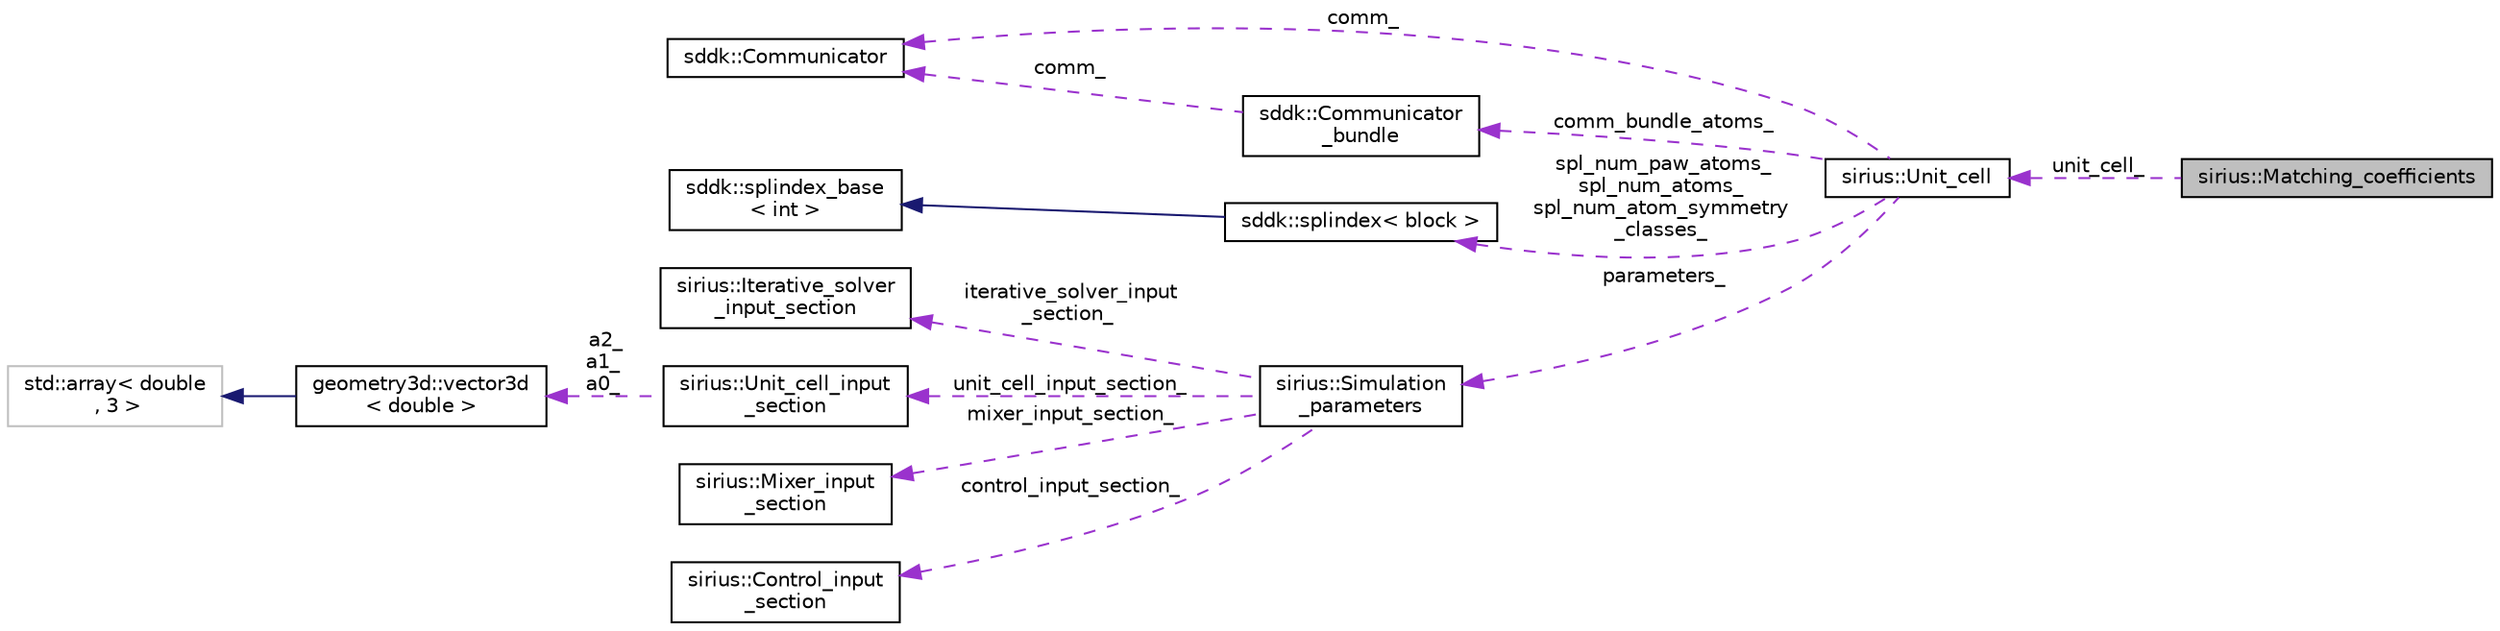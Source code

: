 digraph "sirius::Matching_coefficients"
{
 // INTERACTIVE_SVG=YES
  edge [fontname="Helvetica",fontsize="10",labelfontname="Helvetica",labelfontsize="10"];
  node [fontname="Helvetica",fontsize="10",shape=record];
  rankdir="LR";
  Node1 [label="sirius::Matching_coefficients",height=0.2,width=0.4,color="black", fillcolor="grey75", style="filled", fontcolor="black"];
  Node2 -> Node1 [dir="back",color="darkorchid3",fontsize="10",style="dashed",label=" unit_cell_" ,fontname="Helvetica"];
  Node2 [label="sirius::Unit_cell",height=0.2,width=0.4,color="black", fillcolor="white", style="filled",URL="$classsirius_1_1_unit__cell.html"];
  Node3 -> Node2 [dir="back",color="darkorchid3",fontsize="10",style="dashed",label=" comm_bundle_atoms_" ,fontname="Helvetica"];
  Node3 [label="sddk::Communicator\l_bundle",height=0.2,width=0.4,color="black", fillcolor="white", style="filled",URL="$classsddk_1_1_communicator__bundle.html",tooltip="A bundle of MPI communicators. "];
  Node4 -> Node3 [dir="back",color="darkorchid3",fontsize="10",style="dashed",label=" comm_" ,fontname="Helvetica"];
  Node4 [label="sddk::Communicator",height=0.2,width=0.4,color="black", fillcolor="white", style="filled",URL="$classsddk_1_1_communicator.html",tooltip="MPI communicator wrapper. "];
  Node5 -> Node2 [dir="back",color="darkorchid3",fontsize="10",style="dashed",label=" spl_num_paw_atoms_\nspl_num_atoms_\nspl_num_atom_symmetry\l_classes_" ,fontname="Helvetica"];
  Node5 [label="sddk::splindex\< block \>",height=0.2,width=0.4,color="black", fillcolor="white", style="filled",URL="$classsddk_1_1splindex.html"];
  Node6 -> Node5 [dir="back",color="midnightblue",fontsize="10",style="solid",fontname="Helvetica"];
  Node6 [label="sddk::splindex_base\l\< int \>",height=0.2,width=0.4,color="black", fillcolor="white", style="filled",URL="$classsddk_1_1splindex__base.html"];
  Node4 -> Node2 [dir="back",color="darkorchid3",fontsize="10",style="dashed",label=" comm_" ,fontname="Helvetica"];
  Node7 -> Node2 [dir="back",color="darkorchid3",fontsize="10",style="dashed",label=" parameters_" ,fontname="Helvetica"];
  Node7 [label="sirius::Simulation\l_parameters",height=0.2,width=0.4,color="black", fillcolor="white", style="filled",URL="$classsirius_1_1_simulation__parameters.html",tooltip="Basic parameters of the simulation. "];
  Node8 -> Node7 [dir="back",color="darkorchid3",fontsize="10",style="dashed",label=" iterative_solver_input\l_section_" ,fontname="Helvetica"];
  Node8 [label="sirius::Iterative_solver\l_input_section",height=0.2,width=0.4,color="black", fillcolor="white", style="filled",URL="$structsirius_1_1_iterative__solver__input__section.html"];
  Node9 -> Node7 [dir="back",color="darkorchid3",fontsize="10",style="dashed",label=" unit_cell_input_section_" ,fontname="Helvetica"];
  Node9 [label="sirius::Unit_cell_input\l_section",height=0.2,width=0.4,color="black", fillcolor="white", style="filled",URL="$structsirius_1_1_unit__cell__input__section.html",tooltip="Parse unit cell input section. "];
  Node10 -> Node9 [dir="back",color="darkorchid3",fontsize="10",style="dashed",label=" a2_\na1_\na0_" ,fontname="Helvetica"];
  Node10 [label="geometry3d::vector3d\l\< double \>",height=0.2,width=0.4,color="black", fillcolor="white", style="filled",URL="$classgeometry3d_1_1vector3d.html"];
  Node11 -> Node10 [dir="back",color="midnightblue",fontsize="10",style="solid",fontname="Helvetica"];
  Node11 [label="std::array\< double\l , 3 \>",height=0.2,width=0.4,color="grey75", fillcolor="white", style="filled"];
  Node12 -> Node7 [dir="back",color="darkorchid3",fontsize="10",style="dashed",label=" mixer_input_section_" ,fontname="Helvetica"];
  Node12 [label="sirius::Mixer_input\l_section",height=0.2,width=0.4,color="black", fillcolor="white", style="filled",URL="$structsirius_1_1_mixer__input__section.html"];
  Node13 -> Node7 [dir="back",color="darkorchid3",fontsize="10",style="dashed",label=" control_input_section_" ,fontname="Helvetica"];
  Node13 [label="sirius::Control_input\l_section",height=0.2,width=0.4,color="black", fillcolor="white", style="filled",URL="$structsirius_1_1_control__input__section.html",tooltip="Parse control input section. "];
}
